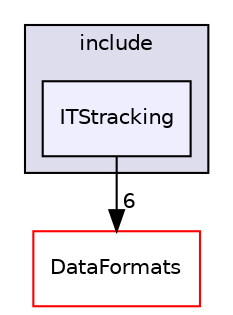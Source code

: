 digraph "/home/travis/build/AliceO2Group/AliceO2/Detectors/ITSMFT/ITS/tracking/include/ITStracking" {
  bgcolor=transparent;
  compound=true
  node [ fontsize="10", fontname="Helvetica"];
  edge [ labelfontsize="10", labelfontname="Helvetica"];
  subgraph clusterdir_6ff49626c189e19df9a205eb87521670 {
    graph [ bgcolor="#ddddee", pencolor="black", label="include" fontname="Helvetica", fontsize="10", URL="dir_6ff49626c189e19df9a205eb87521670.html"]
  dir_9150a22fdf2728b648694283f2bc2055 [shape=box, label="ITStracking", style="filled", fillcolor="#eeeeff", pencolor="black", URL="dir_9150a22fdf2728b648694283f2bc2055.html"];
  }
  dir_2171f7ec022c5423887b07c69b2f5b48 [shape=box label="DataFormats" color="red" URL="dir_2171f7ec022c5423887b07c69b2f5b48.html"];
  dir_9150a22fdf2728b648694283f2bc2055->dir_2171f7ec022c5423887b07c69b2f5b48 [headlabel="6", labeldistance=1.5 headhref="dir_000081_000054.html"];
}
